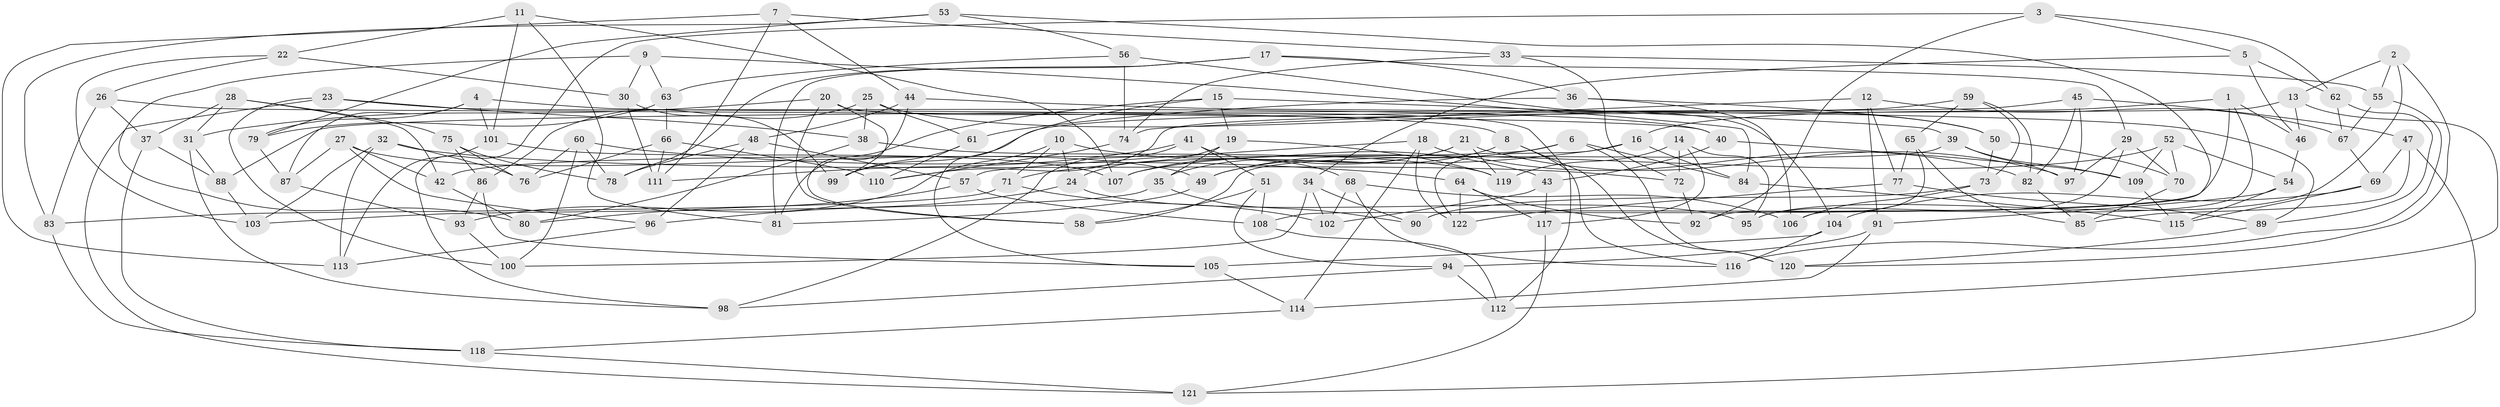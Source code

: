 // coarse degree distribution, {5: 0.11475409836065574, 3: 0.13114754098360656, 4: 0.5081967213114754, 9: 0.06557377049180328, 2: 0.03278688524590164, 8: 0.03278688524590164, 7: 0.03278688524590164, 14: 0.01639344262295082, 17: 0.01639344262295082, 6: 0.04918032786885246}
// Generated by graph-tools (version 1.1) at 2025/01/03/04/25 22:01:58]
// undirected, 122 vertices, 244 edges
graph export_dot {
graph [start="1"]
  node [color=gray90,style=filled];
  1;
  2;
  3;
  4;
  5;
  6;
  7;
  8;
  9;
  10;
  11;
  12;
  13;
  14;
  15;
  16;
  17;
  18;
  19;
  20;
  21;
  22;
  23;
  24;
  25;
  26;
  27;
  28;
  29;
  30;
  31;
  32;
  33;
  34;
  35;
  36;
  37;
  38;
  39;
  40;
  41;
  42;
  43;
  44;
  45;
  46;
  47;
  48;
  49;
  50;
  51;
  52;
  53;
  54;
  55;
  56;
  57;
  58;
  59;
  60;
  61;
  62;
  63;
  64;
  65;
  66;
  67;
  68;
  69;
  70;
  71;
  72;
  73;
  74;
  75;
  76;
  77;
  78;
  79;
  80;
  81;
  82;
  83;
  84;
  85;
  86;
  87;
  88;
  89;
  90;
  91;
  92;
  93;
  94;
  95;
  96;
  97;
  98;
  99;
  100;
  101;
  102;
  103;
  104;
  105;
  106;
  107;
  108;
  109;
  110;
  111;
  112;
  113;
  114;
  115;
  116;
  117;
  118;
  119;
  120;
  121;
  122;
  1 -- 46;
  1 -- 108;
  1 -- 16;
  1 -- 106;
  2 -- 55;
  2 -- 95;
  2 -- 13;
  2 -- 120;
  3 -- 92;
  3 -- 62;
  3 -- 5;
  3 -- 98;
  4 -- 79;
  4 -- 101;
  4 -- 8;
  4 -- 87;
  5 -- 46;
  5 -- 62;
  5 -- 34;
  6 -- 120;
  6 -- 84;
  6 -- 49;
  6 -- 42;
  7 -- 111;
  7 -- 44;
  7 -- 113;
  7 -- 33;
  8 -- 49;
  8 -- 120;
  8 -- 116;
  9 -- 84;
  9 -- 63;
  9 -- 80;
  9 -- 30;
  10 -- 43;
  10 -- 24;
  10 -- 71;
  10 -- 93;
  11 -- 107;
  11 -- 81;
  11 -- 101;
  11 -- 22;
  12 -- 67;
  12 -- 74;
  12 -- 91;
  12 -- 77;
  13 -- 46;
  13 -- 112;
  13 -- 110;
  14 -- 119;
  14 -- 95;
  14 -- 72;
  14 -- 117;
  15 -- 105;
  15 -- 39;
  15 -- 19;
  15 -- 81;
  16 -- 84;
  16 -- 71;
  16 -- 122;
  17 -- 78;
  17 -- 81;
  17 -- 29;
  17 -- 36;
  18 -- 82;
  18 -- 122;
  18 -- 57;
  18 -- 114;
  19 -- 24;
  19 -- 119;
  19 -- 35;
  20 -- 99;
  20 -- 58;
  20 -- 112;
  20 -- 31;
  21 -- 97;
  21 -- 119;
  21 -- 107;
  21 -- 35;
  22 -- 30;
  22 -- 26;
  22 -- 103;
  23 -- 121;
  23 -- 40;
  23 -- 100;
  23 -- 38;
  24 -- 96;
  24 -- 95;
  25 -- 86;
  25 -- 61;
  25 -- 38;
  25 -- 50;
  26 -- 83;
  26 -- 37;
  26 -- 40;
  27 -- 96;
  27 -- 49;
  27 -- 87;
  27 -- 42;
  28 -- 37;
  28 -- 31;
  28 -- 42;
  28 -- 75;
  29 -- 95;
  29 -- 70;
  29 -- 97;
  30 -- 111;
  30 -- 99;
  31 -- 98;
  31 -- 88;
  32 -- 103;
  32 -- 72;
  32 -- 76;
  32 -- 113;
  33 -- 74;
  33 -- 72;
  33 -- 55;
  34 -- 90;
  34 -- 100;
  34 -- 102;
  35 -- 90;
  35 -- 103;
  36 -- 106;
  36 -- 50;
  36 -- 61;
  37 -- 118;
  37 -- 88;
  38 -- 119;
  38 -- 80;
  39 -- 109;
  39 -- 97;
  39 -- 58;
  40 -- 43;
  40 -- 109;
  41 -- 51;
  41 -- 98;
  41 -- 68;
  41 -- 111;
  42 -- 80;
  43 -- 117;
  43 -- 102;
  44 -- 48;
  44 -- 58;
  44 -- 89;
  45 -- 82;
  45 -- 47;
  45 -- 88;
  45 -- 97;
  46 -- 54;
  47 -- 69;
  47 -- 85;
  47 -- 121;
  48 -- 96;
  48 -- 78;
  48 -- 57;
  49 -- 81;
  50 -- 73;
  50 -- 70;
  51 -- 94;
  51 -- 58;
  51 -- 108;
  52 -- 54;
  52 -- 70;
  52 -- 109;
  52 -- 107;
  53 -- 79;
  53 -- 83;
  53 -- 56;
  53 -- 90;
  54 -- 115;
  54 -- 91;
  55 -- 116;
  55 -- 67;
  56 -- 74;
  56 -- 104;
  56 -- 63;
  57 -- 108;
  57 -- 80;
  59 -- 82;
  59 -- 99;
  59 -- 65;
  59 -- 73;
  60 -- 64;
  60 -- 78;
  60 -- 76;
  60 -- 100;
  61 -- 110;
  61 -- 99;
  62 -- 89;
  62 -- 67;
  63 -- 79;
  63 -- 66;
  64 -- 117;
  64 -- 92;
  64 -- 122;
  65 -- 92;
  65 -- 85;
  65 -- 77;
  66 -- 76;
  66 -- 111;
  66 -- 110;
  67 -- 69;
  68 -- 102;
  68 -- 116;
  68 -- 106;
  69 -- 104;
  69 -- 115;
  70 -- 85;
  71 -- 83;
  71 -- 102;
  72 -- 92;
  73 -- 90;
  73 -- 106;
  74 -- 110;
  75 -- 78;
  75 -- 86;
  75 -- 76;
  77 -- 122;
  77 -- 89;
  79 -- 87;
  82 -- 85;
  83 -- 118;
  84 -- 115;
  86 -- 93;
  86 -- 105;
  87 -- 93;
  88 -- 103;
  89 -- 120;
  91 -- 94;
  91 -- 114;
  93 -- 100;
  94 -- 98;
  94 -- 112;
  96 -- 113;
  101 -- 113;
  101 -- 107;
  104 -- 105;
  104 -- 116;
  105 -- 114;
  108 -- 112;
  109 -- 115;
  114 -- 118;
  117 -- 121;
  118 -- 121;
}
